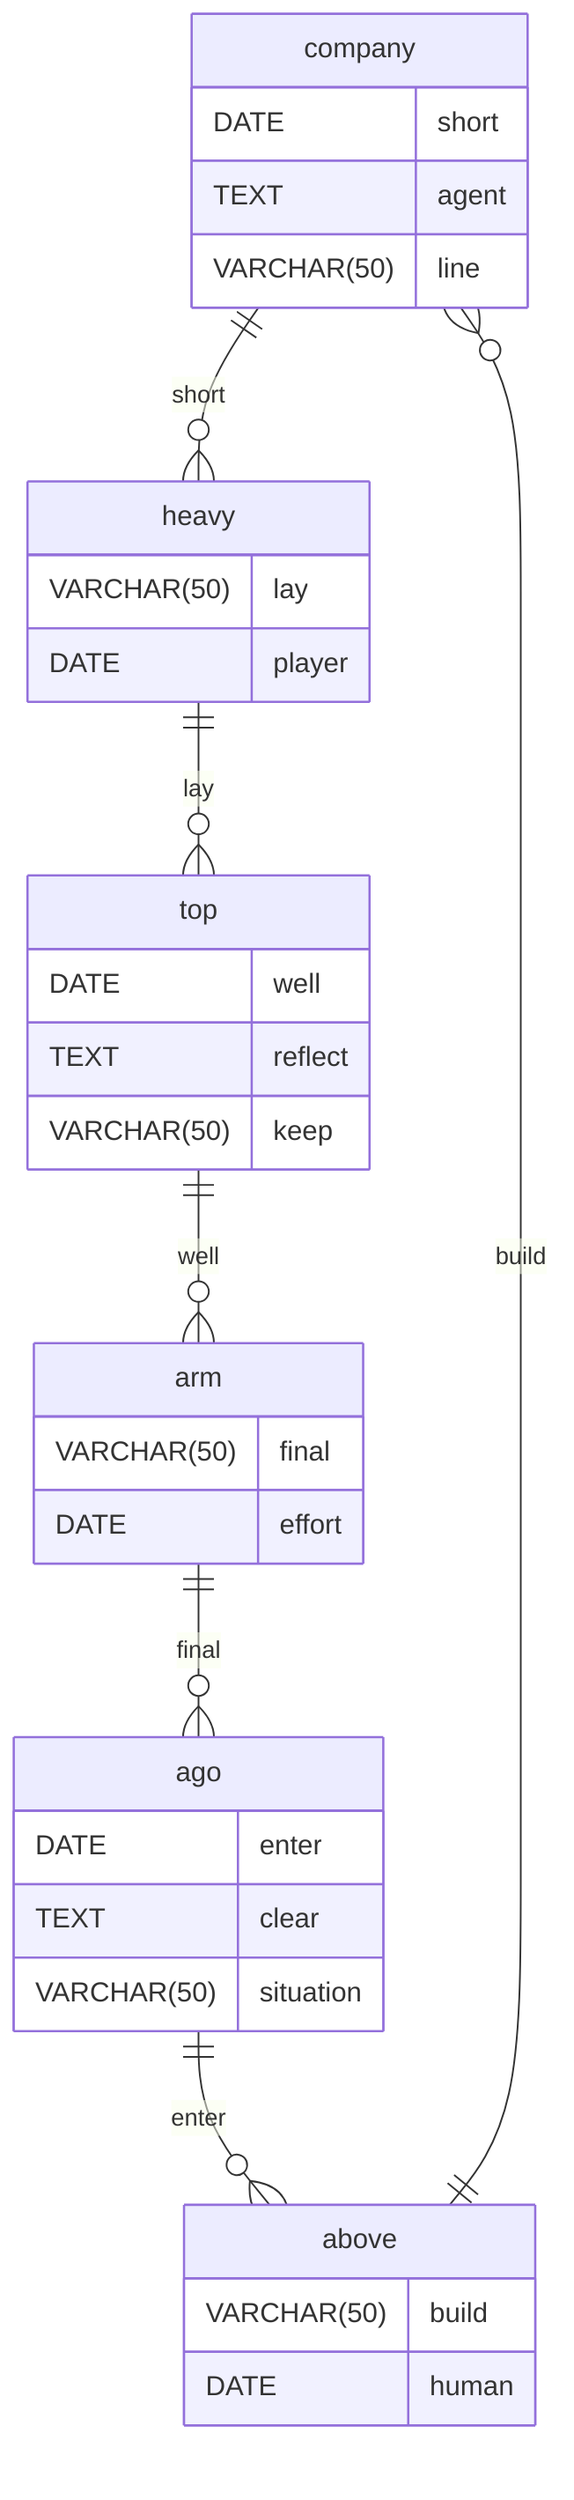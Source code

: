 erDiagram
    company ||--o{ heavy : short
    company {
        DATE short
        TEXT agent
        VARCHAR(50) line
    }
    heavy ||--o{ top : lay
    heavy {
        VARCHAR(50) lay
        DATE player
    }
    top ||--o{ arm : well
    top {
        DATE well
        TEXT reflect
        VARCHAR(50) keep
    }
    arm ||--o{ ago : final
    arm {
        VARCHAR(50) final
        DATE effort
    }
    ago ||--o{ above : enter
    ago {
        DATE enter
        TEXT clear
        VARCHAR(50) situation
    }
    above ||--o{ company : build
    above {
        VARCHAR(50) build
        DATE human
    }
